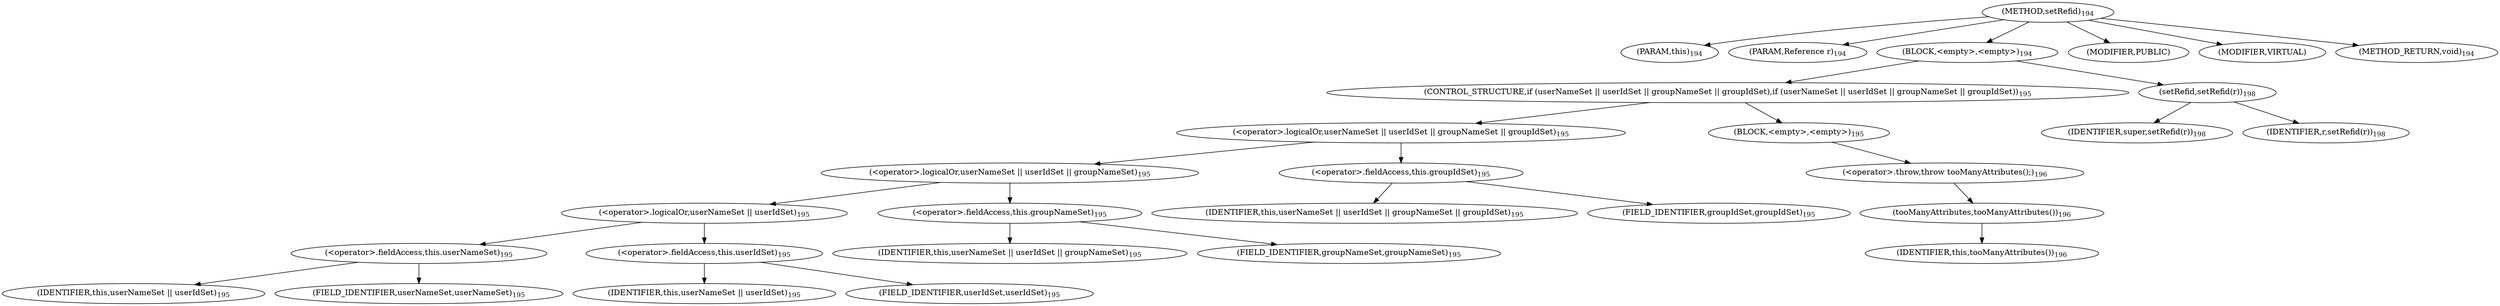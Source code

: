 digraph "setRefid" {  
"326" [label = <(METHOD,setRefid)<SUB>194</SUB>> ]
"36" [label = <(PARAM,this)<SUB>194</SUB>> ]
"327" [label = <(PARAM,Reference r)<SUB>194</SUB>> ]
"328" [label = <(BLOCK,&lt;empty&gt;,&lt;empty&gt;)<SUB>194</SUB>> ]
"329" [label = <(CONTROL_STRUCTURE,if (userNameSet || userIdSet || groupNameSet || groupIdSet),if (userNameSet || userIdSet || groupNameSet || groupIdSet))<SUB>195</SUB>> ]
"330" [label = <(&lt;operator&gt;.logicalOr,userNameSet || userIdSet || groupNameSet || groupIdSet)<SUB>195</SUB>> ]
"331" [label = <(&lt;operator&gt;.logicalOr,userNameSet || userIdSet || groupNameSet)<SUB>195</SUB>> ]
"332" [label = <(&lt;operator&gt;.logicalOr,userNameSet || userIdSet)<SUB>195</SUB>> ]
"333" [label = <(&lt;operator&gt;.fieldAccess,this.userNameSet)<SUB>195</SUB>> ]
"334" [label = <(IDENTIFIER,this,userNameSet || userIdSet)<SUB>195</SUB>> ]
"335" [label = <(FIELD_IDENTIFIER,userNameSet,userNameSet)<SUB>195</SUB>> ]
"336" [label = <(&lt;operator&gt;.fieldAccess,this.userIdSet)<SUB>195</SUB>> ]
"337" [label = <(IDENTIFIER,this,userNameSet || userIdSet)<SUB>195</SUB>> ]
"338" [label = <(FIELD_IDENTIFIER,userIdSet,userIdSet)<SUB>195</SUB>> ]
"339" [label = <(&lt;operator&gt;.fieldAccess,this.groupNameSet)<SUB>195</SUB>> ]
"340" [label = <(IDENTIFIER,this,userNameSet || userIdSet || groupNameSet)<SUB>195</SUB>> ]
"341" [label = <(FIELD_IDENTIFIER,groupNameSet,groupNameSet)<SUB>195</SUB>> ]
"342" [label = <(&lt;operator&gt;.fieldAccess,this.groupIdSet)<SUB>195</SUB>> ]
"343" [label = <(IDENTIFIER,this,userNameSet || userIdSet || groupNameSet || groupIdSet)<SUB>195</SUB>> ]
"344" [label = <(FIELD_IDENTIFIER,groupIdSet,groupIdSet)<SUB>195</SUB>> ]
"345" [label = <(BLOCK,&lt;empty&gt;,&lt;empty&gt;)<SUB>195</SUB>> ]
"346" [label = <(&lt;operator&gt;.throw,throw tooManyAttributes();)<SUB>196</SUB>> ]
"347" [label = <(tooManyAttributes,tooManyAttributes())<SUB>196</SUB>> ]
"35" [label = <(IDENTIFIER,this,tooManyAttributes())<SUB>196</SUB>> ]
"348" [label = <(setRefid,setRefid(r))<SUB>198</SUB>> ]
"349" [label = <(IDENTIFIER,super,setRefid(r))<SUB>198</SUB>> ]
"350" [label = <(IDENTIFIER,r,setRefid(r))<SUB>198</SUB>> ]
"351" [label = <(MODIFIER,PUBLIC)> ]
"352" [label = <(MODIFIER,VIRTUAL)> ]
"353" [label = <(METHOD_RETURN,void)<SUB>194</SUB>> ]
  "326" -> "36" 
  "326" -> "327" 
  "326" -> "328" 
  "326" -> "351" 
  "326" -> "352" 
  "326" -> "353" 
  "328" -> "329" 
  "328" -> "348" 
  "329" -> "330" 
  "329" -> "345" 
  "330" -> "331" 
  "330" -> "342" 
  "331" -> "332" 
  "331" -> "339" 
  "332" -> "333" 
  "332" -> "336" 
  "333" -> "334" 
  "333" -> "335" 
  "336" -> "337" 
  "336" -> "338" 
  "339" -> "340" 
  "339" -> "341" 
  "342" -> "343" 
  "342" -> "344" 
  "345" -> "346" 
  "346" -> "347" 
  "347" -> "35" 
  "348" -> "349" 
  "348" -> "350" 
}
